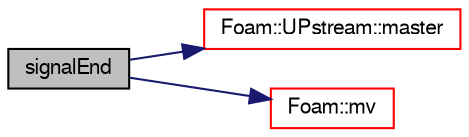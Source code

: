 digraph "signalEnd"
{
  bgcolor="transparent";
  edge [fontname="FreeSans",fontsize="10",labelfontname="FreeSans",labelfontsize="10"];
  node [fontname="FreeSans",fontsize="10",shape=record];
  rankdir="LR";
  Node13715 [label="signalEnd",height=0.2,width=0.4,color="black", fillcolor="grey75", style="filled", fontcolor="black"];
  Node13715 -> Node13716 [color="midnightblue",fontsize="10",style="solid",fontname="FreeSans"];
  Node13716 [label="Foam::UPstream::master",height=0.2,width=0.4,color="red",URL="$a26270.html#a36af549940a0aae3733774649594489f",tooltip="Am I the master process. "];
  Node13715 -> Node13718 [color="midnightblue",fontsize="10",style="solid",fontname="FreeSans"];
  Node13718 [label="Foam::mv",height=0.2,width=0.4,color="red",URL="$a21124.html#ac6b71f11672e5cded8bad4a48c272142",tooltip="Rename src to dst. "];
}

